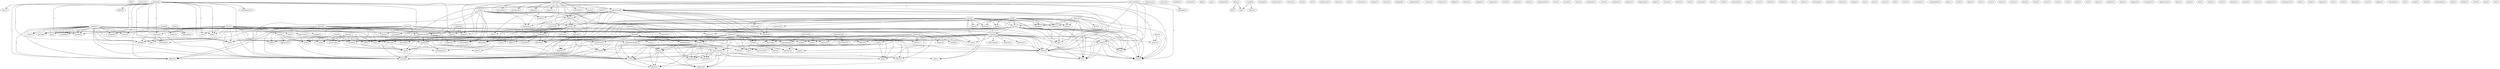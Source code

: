 digraph G {
  felt [ label="felt(1)" ];
  americas [ label="americas(1)" ];
  kenney [ label="kenney(2)" ];
  aggression [ label="aggression(6)" ];
  unwillingness [ label="unwillingness(1)" ];
  news [ label="news(1)" ];
  refusal [ label="refusal(1)" ];
  resigned [ label="resigned(1)" ];
  capital [ label="capital(1)" ];
  administration [ label="administration(5)" ];
  inaction [ label="inaction(2)" ];
  desk [ label="desk(1)" ];
  summer [ label="summer(1)" ];
  risk [ label="risk(1)" ];
  halt [ label="halt(3)" ];
  saw [ label="saw(1)" ];
  take [ label="take(1)" ];
  made [ label="made(4)" ];
  charge [ label="charge(1)" ];
  official [ label="official(1)" ];
  president [ label="president(2)" ];
  action [ label="action(4)" ];
  population [ label="population(2)" ];
  mitchell [ label="mitchell(1)" ];
  problem [ label="problem(1)" ];
  sanction [ label="sanction(1)" ];
  gelb [ label="gelb(1)" ];
  apc [ label="apc(1)" ];
  whirlpool [ label="whirlpool(1)" ];
  bleier [ label="bleier(2)" ];
  igc [ label="igc(1)" ];
  org [ label="org(1)" ];
  escaped [ label="escaped(1)" ];
  maelstrom [ label="maelstrom(1)" ];
  number [ label="number(1)" ];
  force [ label="force(1)" ];
  live [ label="live(1)" ];
  democracy [ label="democracy(1)" ];
  intervention [ label="intervention(4)" ];
  use [ label="use(1)" ];
  relief [ label="relief(2)" ];
  endanger [ label="endanger(1)" ];
  air [ label="air(1)" ];
  stop [ label="stop(2)" ];
  year [ label="year(2)" ];
  notion [ label="notion(1)" ];
  rose [ label="rose(1)" ];
  anthony [ label="anthony(4)" ];
  excoriated [ label="excoriated(1)" ];
  profess [ label="profess(1)" ];
  presidency [ label="presidency(1)" ];
  father [ label="father(5)" ];
  depend [ label="depend(1)" ];
  point [ label="point(4)" ];
  comes [ label="comes(1)" ];
  nothing [ label="nothing(4)" ];
  journalist [ label="journalist(1)" ];
  group [ label="group(1)" ];
  asks [ label="asks(1)" ];
  columnist [ label="columnist(1)" ];
  betrayal [ label="betrayal(2)" ];
  called [ label="called(3)" ];
  respect [ label="respect(1)" ];
  genocide [ label="genocide(1)" ];
  writes [ label="writes(1)" ];
  continues [ label="continues(1)" ];
  argues [ label="argues(1)" ];
  misery [ label="misery(1)" ];
  whipped [ label="whipped(1)" ];
  followed [ label="followed(2)" ];
  scale [ label="scale(1)" ];
  make [ label="make(2)" ];
  cleansing [ label="cleansing(1)" ];
  contemplates [ label="contemplates(1)" ];
  assignment [ label="assignment(1)" ];
  country [ label="country(1)" ];
  congress [ label="congress(1)" ];
  killing [ label="killing(1)" ];
  refused [ label="refused(1)" ];
  refugee [ label="refugee(1)" ];
  march [ label="march(1)" ];
  threat [ label="threat(4)" ];
  protect [ label="protect(1)" ];
  report [ label="report(2)" ];
  suppress [ label="suppress(1)" ];
  everything [ label="everything(1)" ];
  went [ label="went(1)" ];
  response [ label="response(1)" ];
  attack [ label="attack(1)" ];
  morale [ label="morale(1)" ];
  cosmopolitan [ label="cosmopolitan(2)" ];
  devastation [ label="devastation(1)" ];
  object [ label="object(1)" ];
  idea [ label="idea(3)" ];
  shelling [ label="shelling(1)" ];
  apace [ label="apace(1)" ];
  proxy [ label="proxy(1)" ];
  subject [ label="subject(1)" ];
  department [ label="department(2)" ];
  york [ label="york(1)" ];
  form [ label="form(1)" ];
  accept [ label="accept(1)" ];
  ronald [ label="ronald(2)" ];
  rbleier [ label="rbleier(1)" ];
  owes [ label="owes(1)" ];
  sympathy [ label="sympathy(1)" ];
  clarify [ label="clarify(1)" ];
  explains [ label="explains(2)" ];
  loathing [ label="loathing(1)" ];
  want [ label="want(1)" ];
  conduct [ label="conduct(1)" ];
  destruction [ label="destruction(3)" ];
  purpose [ label="purpose(1)" ];
  pluralist [ label="pluralist(1)" ];
  siege [ label="siege(1)" ];
  fabric [ label="fabric(1)" ];
  city [ label="city(4)" ];
  penalize [ label="penalize(1)" ];
  destiny [ label="destiny(1)" ];
  beginning [ label="beginning(1)" ];
  helps [ label="helps(1)" ];
  dismissed [ label="dismissed(1)" ];
  war [ label="war(4)" ];
  croatia [ label="croatia(1)" ];
  desire [ label="desire(1)" ];
  send [ label="send(1)" ];
  ustasha [ label="ustasha(1)" ];
  basis [ label="basis(1)" ];
  week [ label="week(1)" ];
  quandary [ label="quandary(2)" ];
  hang [ label="hang(1)" ];
  yugoslav [ label="yugoslav(2)" ];
  come [ label="come(2)" ];
  view [ label="view(1)" ];
  turmoil [ label="turmoil(1)" ];
  instability [ label="instability(1)" ];
  key [ label="key(1)" ];
  cares [ label="cares(1)" ];
  charlie [ label="charlie(1)" ];
  clarifies [ label="clarifies(1)" ];
  jew [ label="jew(1)" ];
  culturalism [ label="culturalism(1)" ];
  minority [ label="minority(1)" ];
  fundamentalist [ label="fundamentalist(2)" ];
  diversity [ label="diversity(1)" ];
  state [ label="state(4)" ];
  secularism [ label="secularism(1)" ];
  create [ label="create(1)" ];
  block [ label="block(1)" ];
  leader [ label="leader(1)" ];
  daunting [ label="daunting(1)" ];
  ground [ label="ground(1)" ];
  history [ label="history(1)" ];
  territory [ label="territory(1)" ];
  majority [ label="majority(1)" ];
  dispute [ label="dispute(1)" ];
  investigation [ label="investigation(1)" ];
  couple [ label="couple(1)" ];
  pay [ label="pay(1)" ];
  gets [ label="gets(1)" ];
  ocean [ label="ocean(1)" ];
  end [ label="end(1)" ];
  writer [ label="writer(1)" ];
  concludes [ label="concludes(1)" ];
  bush [ label="bush(5)" ];
  time [ label="time(1)" ];
  tragedy [ label="tragedy(2)" ];
  impression [ label="impression(1)" ];
  gives [ label="gives(1)" ];
  issue [ label="issue(3)" ];
  effect [ label="effect(1)" ];
  contemptible [ label="contemptible(1)" ];
  goes [ label="goes(1)" ];
  fuss [ label="fuss(1)" ];
  dither [ label="dither(1)" ];
  secularist [ label="secularist(1)" ];
  back [ label="back(1)" ];
  south [ label="south(1)" ];
  signal [ label="signal(1)" ];
  tune [ label="tune(1)" ];
  term [ label="term(1)" ];
  failure [ label="failure(3)" ];
  sentence [ label="sentence(1)" ];
  initiative [ label="initiative(1)" ];
  policy [ label="policy(1)" ];
  review [ label="review(1)" ];
  aggressor [ label="aggressor(1)" ];
  editorial [ label="editorial(6)" ];
  core [ label="core(1)" ];
  break [ label="break(1)" ];
  today [ label="today(1)" ];
  share [ label="share(1)" ];
  irony [ label="irony(1)" ];
  rule [ label="rule(1)" ];
  price [ label="price(1)" ];
  way [ label="way(1)" ];
  peace [ label="peace(1)" ];
  george [ label="george(2)" ];
  inability [ label="inability(1)" ];
  plans [ label="plans(1)" ];
  happens [ label="happens(1)" ];
  reconquer [ label="reconquer(1)" ];
  anything [ label="anything(1)" ];
  palestinians [ label="palestinians(1)" ];
  baker [ label="baker(1)" ];
  serbia [ label="serbia(1)" ];
  owen [ label="owen(4)" ];
  resistance [ label="resistance(1)" ];
  changed [ label="changed(1)" ];
  collapse [ label="collapse(1)" ];
  situation [ label="situation(2)" ];
  save [ label="save(1)" ];
  gave [ label="gave(1)" ];
  position [ label="position(1)" ];
  calls [ label="calls(1)" ];
  march [ label="march(1)" ];
  began [ label="began(1)" ];
  side [ label="side(1)" ];
  intervene [ label="intervene(2)" ];
  job [ label="job(1)" ];
  finish [ label="finish(1)" ];
  yorker [ label="yorker(1)" ];
  heart [ label="heart(1)" ];
  yugoslav [ label="yugoslav(1)" ];
  opinion [ label="opinion(1)" ];
  nation [ label="nation(4)" ];
  motivation [ label="motivation(1)" ];
  column [ label="column(3)" ];
  left [ label="left(2)" ];
  hatred [ label="hatred(1)" ];
  bosnia [ label="bosnia(9)" ];
  hostility [ label="hostility(1)" ];
  intelligentsia [ label="intelligentsia(1)" ];
  bigotry [ label="bigotry(1)" ];
  expression [ label="expression(1)" ];
  exploited [ label="exploited(1)" ];
  crisis [ label="crisis(1)" ];
  warns [ label="warns(1)" ];
  lord [ label="lord(5)" ];
  europe [ label="europe(5)" ];
  century [ label="century(1)" ];
  argument [ label="argument(1)" ];
  sbernica [ label="sbernica(3)" ];
  truce [ label="truce(1)" ];
  yugoslavia [ label="yugoslavia(1)" ];
  herzegovina [ label="herzegovina(1)" ];
  light [ label="light(1)" ];
  sarajevo [ label="sarajevo(3)" ];
  press [ label="press(1)" ];
  government [ label="government(1)" ];
  stake [ label="stake(1)" ];
  pfaff [ label="pfaff(3)" ];
  explain [ label="explain(1)" ];
  neier [ label="neier(5)" ];
  lost [ label="lost(1)" ];
  leslie [ label="leslie(1)" ];
  donahue [ label="donahue(1)" ];
  vance [ label="vance(1)" ];
  update [ label="update(1)" ];
  clinton [ label="clinton(10)" ];
  passage [ label="passage(1)" ];
  cowardice [ label="cowardice(1)" ];
  rest [ label="rest(1)" ];
  greek [ label="greek(1)" ];
  hitler [ label="hitler(2)" ];
  lewis [ label="lewis(4)" ];
  christopher [ label="christopher(1)" ];
  april [ label="april(1)" ];
  middle [ label="middle(1)" ];
  world [ label="world(1)" ];
  west [ label="west(3)" ];
  june [ label="june(1)" ];
  call [ label="call(1)" ];
  york [ label="york(2)" ];
  kenney -> aggression [ label="1" ];
  kenney -> unwillingness [ label="1" ];
  kenney -> news [ label="1" ];
  kenney -> refusal [ label="1" ];
  kenney -> resigned [ label="1" ];
  kenney -> capital [ label="1" ];
  kenney -> administration [ label="1" ];
  kenney -> inaction [ label="1" ];
  kenney -> desk [ label="1" ];
  kenney -> summer [ label="1" ];
  kenney -> risk [ label="1" ];
  kenney -> halt [ label="1" ];
  kenney -> saw [ label="1" ];
  kenney -> take [ label="1" ];
  kenney -> made [ label="1" ];
  kenney -> charge [ label="1" ];
  kenney -> official [ label="1" ];
  kenney -> president [ label="1" ];
  kenney -> action [ label="1" ];
  bleier -> igc [ label="1" ];
  bleier -> org [ label="1" ];
  intervention -> aggression [ label="2" ];
  intervention -> use [ label="1" ];
  intervention -> relief [ label="1" ];
  intervention -> halt [ label="1" ];
  intervention -> endanger [ label="1" ];
  intervention -> air [ label="1" ];
  intervention -> stop [ label="2" ];
  intervention -> year [ label="1" ];
  anthony -> aggression [ label="1" ];
  anthony -> excoriated [ label="2" ];
  anthony -> profess [ label="1" ];
  anthony -> presidency [ label="1" ];
  anthony -> father [ label="2" ];
  anthony -> depend [ label="1" ];
  anthony -> point [ label="1" ];
  anthony -> comes [ label="1" ];
  anthony -> nothing [ label="1" ];
  anthony -> journalist [ label="1" ];
  anthony -> group [ label="1" ];
  anthony -> asks [ label="1" ];
  anthony -> columnist [ label="2" ];
  anthony -> betrayal [ label="1" ];
  anthony -> called [ label="1" ];
  anthony -> respect [ label="1" ];
  anthony -> genocide [ label="1" ];
  anthony -> stop [ label="1" ];
  anthony -> writes [ label="1" ];
  aggression -> profess [ label="1" ];
  aggression -> father [ label="1" ];
  aggression -> point [ label="1" ];
  aggression -> followed [ label="1" ];
  aggression -> nothing [ label="1" ];
  aggression -> use [ label="1" ];
  aggression -> scale [ label="1" ];
  aggression -> betrayal [ label="1" ];
  aggression -> make [ label="1" ];
  aggression -> air [ label="1" ];
  aggression -> genocide [ label="1" ];
  aggression -> cleansing [ label="1" ];
  aggression -> year [ label="1" ];
  aggression -> contemplates [ label="1" ];
  march -> threat [ label="1" ];
  march -> use [ label="1" ];
  march -> relief [ label="1" ];
  march -> protect [ label="1" ];
  march -> administration [ label="1" ];
  march -> report [ label="1" ];
  march -> suppress [ label="1" ];
  march -> everything [ label="1" ];
  march -> air [ label="1" ];
  march -> stop [ label="1" ];
  march -> went [ label="1" ];
  march -> action [ label="1" ];
  cosmopolitan -> devastation [ label="1" ];
  cosmopolitan -> object [ label="1" ];
  cosmopolitan -> made [ label="1" ];
  cosmopolitan -> idea [ label="1" ];
  shelling -> administration [ label="1" ];
  shelling -> year [ label="1" ];
  shelling -> apace [ label="1" ];
  subject -> father [ label="1" ];
  subject -> point [ label="1" ];
  subject -> made [ label="1" ];
  subject -> make [ label="1" ];
  york -> father [ label="1" ];
  york -> protect [ label="1" ];
  york -> administration [ label="1" ];
  york -> report [ label="1" ];
  york -> suppress [ label="1" ];
  york -> made [ label="1" ];
  york -> columnist [ label="1" ];
  york -> everything [ label="1" ];
  york -> called [ label="1" ];
  york -> action [ label="1" ];
  ronald -> rbleier [ label="1" ];
  ronald -> org [ label="1" ];
  explains -> loathing [ label="1" ];
  explains -> want [ label="1" ];
  explains -> object [ label="1" ];
  explains -> conduct [ label="1" ];
  explains -> made [ label="1" ];
  explains -> destruction [ label="1" ];
  explains -> purpose [ label="1" ];
  explains -> pluralist [ label="1" ];
  explains -> siege [ label="1" ];
  explains -> fabric [ label="1" ];
  explains -> city [ label="1" ];
  father -> point [ label="1" ];
  father -> dismissed [ label="1" ];
  father -> columnist [ label="2" ];
  father -> war [ label="1" ];
  father -> make [ label="1" ];
  yugoslav -> refusal [ label="1" ];
  yugoslav -> resigned [ label="1" ];
  yugoslav -> come [ label="1" ];
  yugoslav -> administration [ label="1" ];
  yugoslav -> desk [ label="1" ];
  yugoslav -> summer [ label="1" ];
  yugoslav -> halt [ label="1" ];
  yugoslav -> view [ label="1" ];
  yugoslav -> take [ label="1" ];
  yugoslav -> made [ label="1" ];
  yugoslav -> charge [ label="1" ];
  yugoslav -> war [ label="1" ];
  yugoslav -> turmoil [ label="1" ];
  yugoslav -> instability [ label="1" ];
  yugoslav -> official [ label="1" ];
  yugoslav -> action [ label="1" ];
  yugoslav -> key [ label="1" ];
  threat -> followed [ label="1" ];
  threat -> culturalism [ label="1" ];
  threat -> minority [ label="1" ];
  threat -> use [ label="1" ];
  threat -> relief [ label="1" ];
  threat -> fundamentalist [ label="1" ];
  threat -> diversity [ label="1" ];
  threat -> scale [ label="1" ];
  threat -> state [ label="1" ];
  threat -> called [ label="1" ];
  threat -> air [ label="1" ];
  threat -> secularism [ label="1" ];
  threat -> create [ label="1" ];
  threat -> stop [ label="1" ];
  threat -> went [ label="1" ];
  threat -> cleansing [ label="1" ];
  threat -> contemplates [ label="1" ];
  threat -> block [ label="1" ];
  point -> nothing [ label="1" ];
  point -> territory [ label="1" ];
  point -> majority [ label="1" ];
  point -> report [ label="1" ];
  point -> asks [ label="1" ];
  point -> dispute [ label="1" ];
  point -> betrayal [ label="1" ];
  point -> investigation [ label="1" ];
  point -> called [ label="1" ];
  point -> respect [ label="1" ];
  point -> genocide [ label="1" ];
  bush -> administration [ label="1" ];
  bush -> inaction [ label="1" ];
  bush -> time [ label="1" ];
  bush -> desk [ label="1" ];
  bush -> summer [ label="1" ];
  bush -> risk [ label="1" ];
  bush -> tragedy [ label="1" ];
  bush -> halt [ label="1" ];
  bush -> saw [ label="1" ];
  bush -> impression [ label="1" ];
  bush -> take [ label="1" ];
  bush -> made [ label="2" ];
  bush -> charge [ label="1" ];
  bush -> gives [ label="1" ];
  bush -> issue [ label="1" ];
  bush -> effect [ label="1" ];
  bush -> official [ label="1" ];
  bush -> president [ label="1" ];
  bush -> action [ label="1" ];
  nothing -> fuss [ label="1" ];
  nothing -> fundamentalist [ label="1" ];
  nothing -> dither [ label="1" ];
  nothing -> halt [ label="1" ];
  nothing -> idea [ label="1" ];
  nothing -> secularist [ label="1" ];
  nothing -> betrayal [ label="1" ];
  nothing -> back [ label="1" ];
  nothing -> genocide [ label="1" ];
  failure -> sentence [ label="1" ];
  failure -> halt [ label="2" ];
  failure -> initiative [ label="2" ];
  come -> aggressor [ label="1" ];
  come -> editorial [ label="1" ];
  come -> core [ label="1" ];
  come -> issue [ label="1" ];
  relief -> called [ label="1" ];
  relief -> air [ label="1" ];
  relief -> stop [ label="1" ];
  relief -> went [ label="1" ];
  fundamentalist -> state [ label="1" ];
  fundamentalist -> idea [ label="1" ];
  george -> administration [ label="1" ];
  george -> desk [ label="1" ];
  george -> summer [ label="1" ];
  george -> report [ label="1" ];
  george -> halt [ label="1" ];
  george -> take [ label="1" ];
  george -> made [ label="1" ];
  george -> charge [ label="1" ];
  george -> investigation [ label="1" ];
  george -> called [ label="1" ];
  george -> official [ label="1" ];
  george -> action [ label="1" ];
  administration -> editorial [ label="1" ];
  administration -> report [ label="1" ];
  administration -> halt [ label="1" ];
  administration -> suppress [ label="1" ];
  administration -> take [ label="1" ];
  administration -> anything [ label="1" ];
  administration -> everything [ label="1" ];
  administration -> called [ label="1" ];
  administration -> action [ label="2" ];
  inaction -> risk [ label="1" ];
  inaction -> president [ label="1" ];
  owen -> resistance [ label="1" ];
  owen -> halt [ label="1" ];
  owen -> made [ label="4" ];
  owen -> changed [ label="1" ];
  owen -> collapse [ label="1" ];
  owen -> state [ label="2" ];
  owen -> dispute [ label="1" ];
  owen -> situation [ label="1" ];
  owen -> save [ label="2" ];
  owen -> gave [ label="1" ];
  owen -> called [ label="1" ];
  owen -> air [ label="1" ];
  owen -> position [ label="1" ];
  owen -> initiative [ label="1" ];
  owen -> calls [ label="2" ];
  owen -> march [ label="1" ];
  owen -> stop [ label="1" ];
  owen -> went [ label="1" ];
  owen -> action [ label="2" ];
  owen -> began [ label="1" ];
  intervene -> scale [ label="1" ];
  intervene -> cleansing [ label="1" ];
  intervene -> contemplates [ label="1" ];
  intervene -> block [ label="1" ];
  want -> job [ label="1" ];
  want -> finish [ label="1" ];
  want -> city [ label="1" ];
  yugoslav -> summer [ label="1" ];
  yugoslav -> halt [ label="1" ];
  yugoslav -> view [ label="1" ];
  yugoslav -> take [ label="1" ];
  yugoslav -> made [ label="1" ];
  yugoslav -> charge [ label="1" ];
  yugoslav -> war [ label="1" ];
  yugoslav -> turmoil [ label="1" ];
  yugoslav -> instability [ label="1" ];
  yugoslav -> official [ label="1" ];
  yugoslav -> action [ label="1" ];
  yugoslav -> key [ label="1" ];
  nation -> editorial [ label="3" ];
  nation -> core [ label="2" ];
  nation -> called [ label="1" ];
  nation -> motivation [ label="1" ];
  nation -> issue [ label="2" ];
  nation -> column [ label="2" ];
  nation -> left [ label="2" ];
  nation -> year [ label="1" ];
  bosnia -> editorial [ label="1" ];
  bosnia -> halt [ label="1" ];
  bosnia -> take [ label="1" ];
  bosnia -> core [ label="1" ];
  bosnia -> made [ label="4" ];
  bosnia -> job [ label="1" ];
  bosnia -> charge [ label="1" ];
  bosnia -> state [ label="1" ];
  bosnia -> idea [ label="1" ];
  bosnia -> destruction [ label="2" ];
  bosnia -> hostility [ label="1" ];
  bosnia -> finish [ label="1" ];
  bosnia -> war [ label="1" ];
  bosnia -> intelligentsia [ label="1" ];
  bosnia -> bigotry [ label="1" ];
  bosnia -> expression [ label="1" ];
  bosnia -> issue [ label="1" ];
  bosnia -> official [ label="1" ];
  bosnia -> create [ label="1" ];
  bosnia -> exploited [ label="1" ];
  bosnia -> cleansing [ label="1" ];
  bosnia -> left [ label="1" ];
  bosnia -> action [ label="1" ];
  bosnia -> city [ label="1" ];
  bosnia -> contemplates [ label="1" ];
  bosnia -> crisis [ label="1" ];
  bosnia -> block [ label="1" ];
  lord -> made [ label="3" ];
  lord -> changed [ label="1" ];
  lord -> collapse [ label="1" ];
  lord -> state [ label="2" ];
  lord -> dispute [ label="1" ];
  lord -> save [ label="2" ];
  lord -> gave [ label="1" ];
  lord -> called [ label="1" ];
  lord -> air [ label="1" ];
  lord -> position [ label="1" ];
  lord -> calls [ label="2" ];
  lord -> march [ label="1" ];
  lord -> stop [ label="1" ];
  lord -> went [ label="1" ];
  lord -> action [ label="2" ];
  lord -> began [ label="1" ];
  tragedy -> effect [ label="1" ];
  tragedy -> column [ label="1" ];
  europe -> war [ label="1" ];
  europe -> turmoil [ label="2" ];
  europe -> instability [ label="2" ];
  europe -> century [ label="1" ];
  europe -> action [ label="1" ];
  europe -> argument [ label="1" ];
  europe -> key [ label="2" ];
  editorial -> war [ label="1" ];
  editorial -> back [ label="1" ];
  report -> investigation [ label="1" ];
  report -> action [ label="1" ];
  halt -> year [ label="1" ];
  sbernica -> changed [ label="1" ];
  sbernica -> collapse [ label="1" ];
  sbernica -> truce [ label="1" ];
  sbernica -> called [ label="1" ];
  sbernica -> air [ label="1" ];
  sbernica -> march [ label="1" ];
  sbernica -> stop [ label="1" ];
  sbernica -> went [ label="1" ];
  sbernica -> apace [ label="1" ];
  sbernica -> began [ label="1" ];
  made -> dispute [ label="1" ];
  made -> idea [ label="1" ];
  made -> destruction [ label="1" ];
  made -> hostility [ label="1" ];
  made -> war [ label="1" ];
  made -> bigotry [ label="1" ];
  made -> expression [ label="1" ];
  made -> exploited [ label="1" ];
  made -> action [ label="1" ];
  made -> city [ label="1" ];
  sarajevo -> idea [ label="1" ];
  sarajevo -> destruction [ label="2" ];
  sarajevo -> purpose [ label="1" ];
  sarajevo -> hostility [ label="1" ];
  sarajevo -> war [ label="1" ];
  sarajevo -> intelligentsia [ label="1" ];
  sarajevo -> bigotry [ label="1" ];
  sarajevo -> expression [ label="1" ];
  sarajevo -> motivation [ label="1" ];
  sarajevo -> make [ label="2" ];
  sarajevo -> column [ label="1" ];
  sarajevo -> pluralist [ label="2" ];
  sarajevo -> siege [ label="2" ];
  sarajevo -> exploited [ label="1" ];
  sarajevo -> fabric [ label="1" ];
  sarajevo -> year [ label="1" ];
  sarajevo -> city [ label="2" ];
  sarajevo -> press [ label="2" ];
  sarajevo -> government [ label="2" ];
  state -> official [ label="2" ];
  state -> calls [ label="1" ];
  state -> action [ label="3" ];
  pfaff -> called [ label="1" ];
  pfaff -> column [ label="1" ];
  pfaff -> stop [ label="1" ];
  pfaff -> writes [ label="1" ];
  idea -> war [ label="1" ];
  idea -> bigotry [ label="1" ];
  idea -> exploited [ label="1" ];
  neier -> motivation [ label="2" ];
  neier -> issue [ label="1" ];
  neier -> column [ label="2" ];
  neier -> secularism [ label="1" ];
  neier -> year [ label="2" ];
  destruction -> hostility [ label="1" ];
  destruction -> war [ label="1" ];
  destruction -> bigotry [ label="1" ];
  destruction -> expression [ label="1" ];
  destruction -> exploited [ label="1" ];
  destruction -> fabric [ label="1" ];
  destruction -> city [ label="2" ];
  situation -> initiative [ label="1" ];
  war -> bigotry [ label="1" ];
  war -> exploited [ label="1" ];
  clinton -> gives [ label="1" ];
  clinton -> called [ label="1" ];
  clinton -> issue [ label="1" ];
  clinton -> respect [ label="1" ];
  clinton -> passage [ label="1" ];
  clinton -> effect [ label="1" ];
  clinton -> official [ label="1" ];
  clinton -> genocide [ label="1" ];
  clinton -> action [ label="2" ];
  clinton -> apace [ label="1" ];
  clinton -> key [ label="1" ];
  called -> air [ label="1" ];
  called -> stop [ label="2" ];
  called -> action [ label="1" ];
  make -> pluralist [ label="1" ];
  make -> siege [ label="1" ];
  make -> press [ label="1" ];
  make -> government [ label="1" ];
  column -> year [ label="1" ];
  march -> stop [ label="1" ];
  march -> went [ label="1" ];
  march -> action [ label="1" ];
  lewis -> stop [ label="1" ];
  lewis -> writes [ label="1" ];
  west -> argument [ label="1" ];
}
